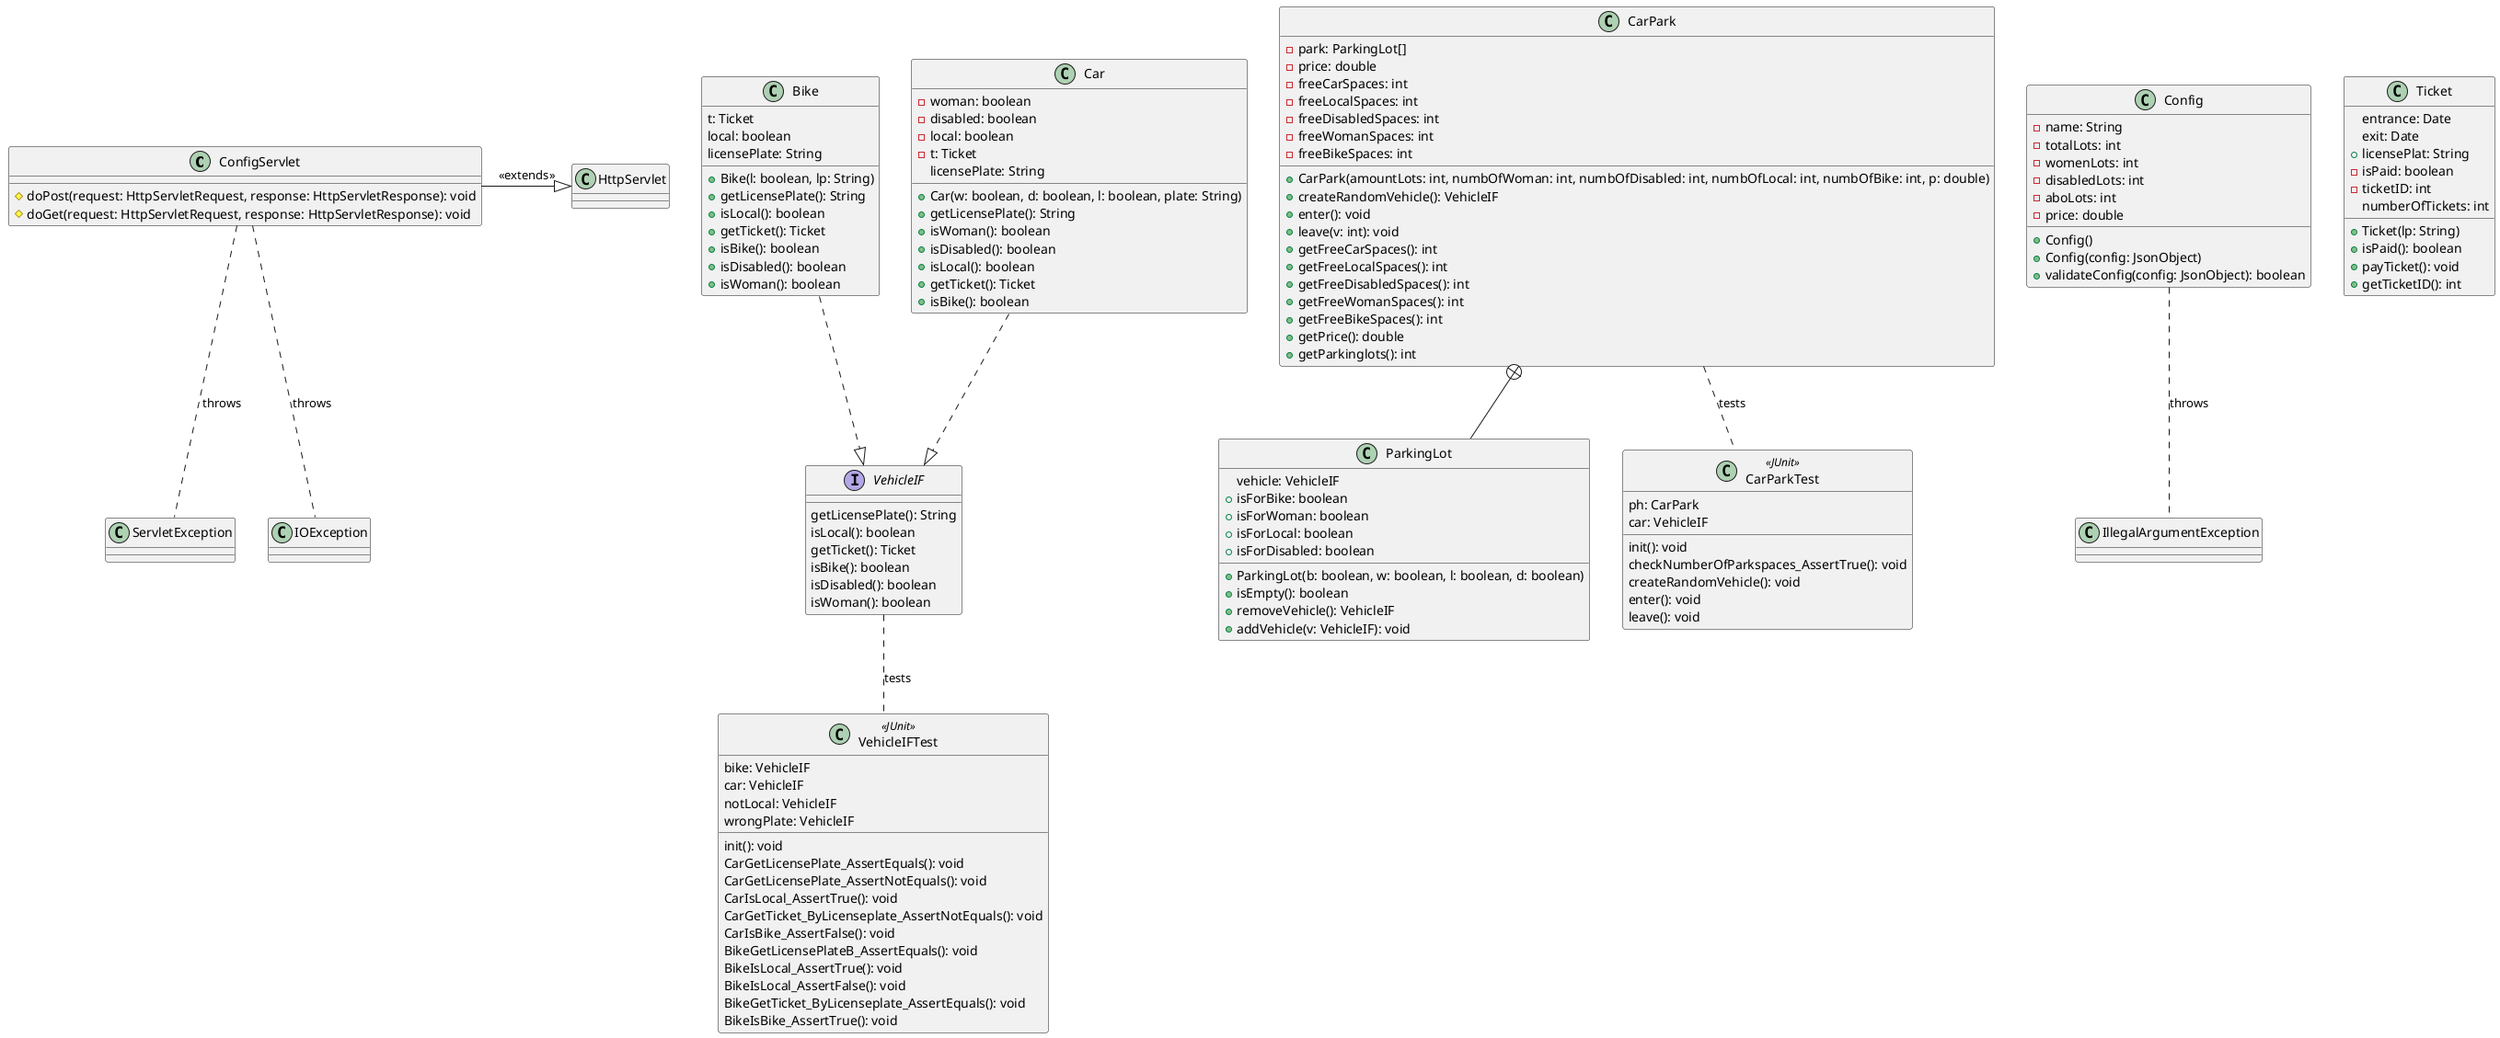 /**
*Author: Joshua Bäuml
*/

@startuml

class ConfigServlet{
    #doPost(request: HttpServletRequest, response: HttpServletResponse): void
    #doGet(request: HttpServletRequest, response: HttpServletResponse): void
}

interface VehicleIF{
    getLicensePlate(): String
    isLocal(): boolean
    getTicket(): Ticket
    isBike(): boolean
    isDisabled(): boolean
    isWoman(): boolean
}

class Bike{

    t: Ticket
    local: boolean
    licensePlate: String

    +Bike(l: boolean, lp: String)
    +getLicensePlate(): String
    +isLocal(): boolean
    +getTicket(): Ticket
    +isBike(): boolean
    +isDisabled(): boolean
    +isWoman(): boolean
}


class Car{
    -woman: boolean
    -disabled: boolean
    -local: boolean
    -t: Ticket
    licensePlate: String

    +Car(w: boolean, d: boolean, l: boolean, plate: String)
    +getLicensePlate(): String
    +isWoman(): boolean
    +isDisabled(): boolean
    +isLocal(): boolean
    +getTicket(): Ticket
    +isBike(): boolean
}

class CarPark{
    -park: ParkingLot[]
    -price: double
    -freeCarSpaces: int
    -freeLocalSpaces: int
    -freeDisabledSpaces: int
    -freeWomanSpaces: int
    -freeBikeSpaces: int

    +CarPark(amountLots: int, numbOfWoman: int, numbOfDisabled: int, numbOfLocal: int, numbOfBike: int, p: double)
    +createRandomVehicle(): VehicleIF
    +enter(): void
    +leave(v: int): void
    +getFreeCarSpaces(): int
    +getFreeLocalSpaces(): int
    +getFreeDisabledSpaces(): int
    +getFreeWomanSpaces(): int
    +getFreeBikeSpaces(): int
    +getPrice(): double
    +getParkinglots(): int

}

class ParkingLot{
    vehicle: VehicleIF
    +isForBike: boolean
    +isForWoman: boolean
    +isForLocal: boolean
    +isForDisabled: boolean

    +ParkingLot(b: boolean, w: boolean, l: boolean, d: boolean)
    +isEmpty(): boolean
    +removeVehicle(): VehicleIF
    +addVehicle(v: VehicleIF): void

}


class Config{
    -name: String
    -totalLots: int
    -womenLots: int
    -disabledLots: int
    -aboLots: int
    -price: double

    +Config()
    +Config(config: JsonObject)
    +validateConfig(config: JsonObject): boolean
}

class Ticket{
    entrance: Date
    exit: Date
    +licensePlat: String
    -isPaid: boolean
    -ticketID: int
    numberOfTickets: int

    +Ticket(lp: String)
    +isPaid(): boolean
    +payTicket(): void
    +getTicketID(): int

}

class CarParkTest <<JUnit>>{
    ph: CarPark
    car: VehicleIF

    init(): void
    checkNumberOfParkspaces_AssertTrue(): void
    createRandomVehicle(): void
    enter(): void
    leave(): void


}

class VehicleIFTest <<JUnit>>{
    bike: VehicleIF
    car: VehicleIF
    notLocal: VehicleIF
    wrongPlate: VehicleIF

    init(): void
    CarGetLicensePlate_AssertEquals(): void
    CarGetLicensePlate_AssertNotEquals(): void
    CarIsLocal_AssertTrue(): void
    CarGetTicket_ByLicenseplate_AssertNotEquals(): void
    CarIsBike_AssertFalse(): void
    BikeGetLicensePlateB_AssertEquals(): void
    BikeIsLocal_AssertTrue(): void
    BikeIsLocal_AssertFalse(): void
    BikeGetTicket_ByLicenseplate_AssertEquals(): void
    BikeIsBike_AssertTrue(): void
}

class ServletException
class IOException
class IllegalArgumentException
class HttpServlet

ConfigServlet .. ServletException : throws
ConfigServlet .. IOException : throws
ConfigServlet -|> HttpServlet : <<extends>>

Config .. IllegalArgumentException: throws

Bike ..|> VehicleIF
Car ..|> VehicleIF

CarPark +-- ParkingLot

VehicleIF .. VehicleIFTest: tests
CarPark .. CarParkTest: tests


@enduml